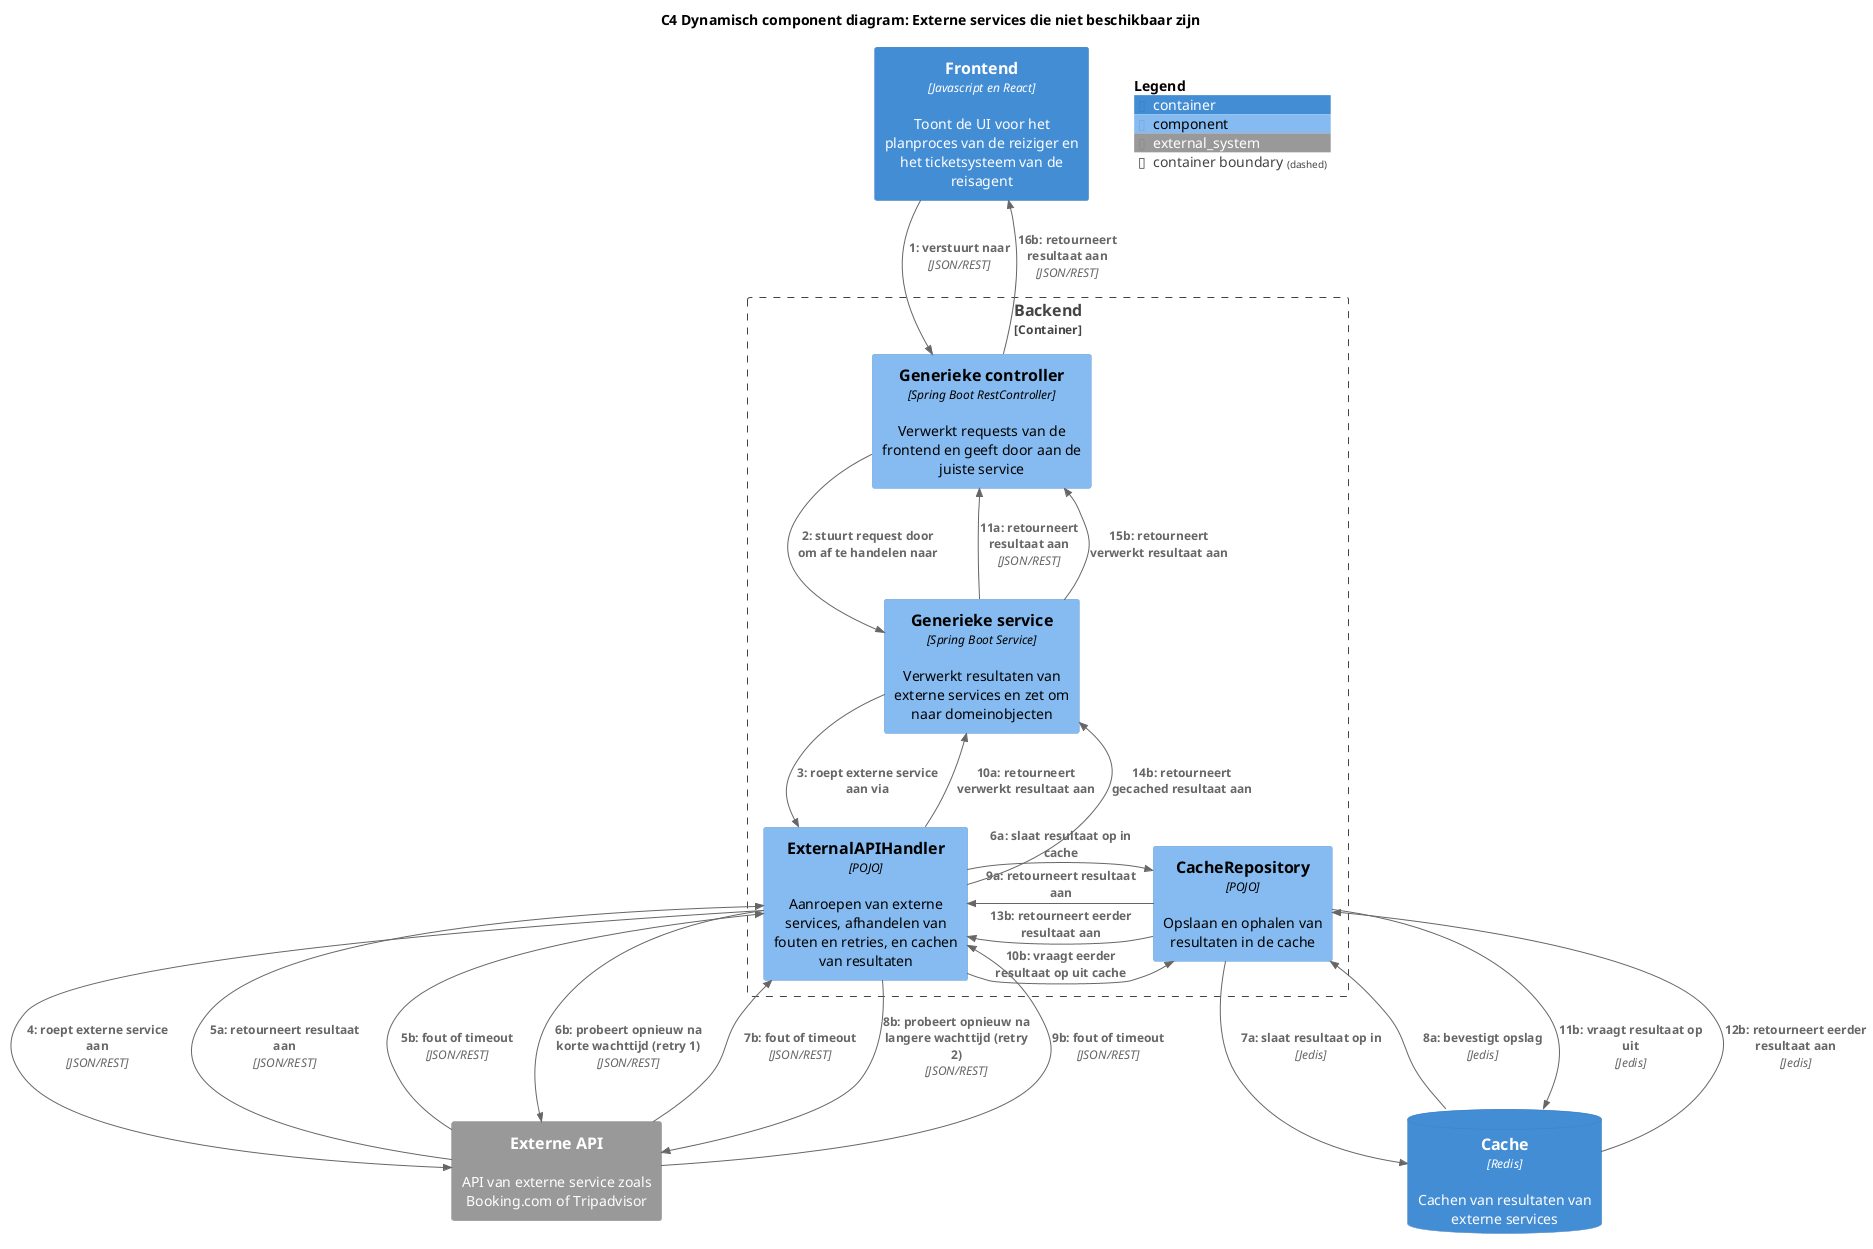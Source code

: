 @startuml
!include <C4/C4_Component.puml>
title C4 Dynamisch component diagram: Externe services die niet beschikbaar zijn

LAYOUT_TOP_DOWN()
SHOW_PERSON_OUTLINE()

Container(frontend, "Frontend", "Javascript en React", "Toont de UI voor het planproces van de reiziger en het ticketsysteem van de reisagent")

Container_Boundary(backend, "Backend") {
    Component(controller, "Generieke controller", "Spring Boot RestController", "Verwerkt requests van de frontend en geeft door aan de juiste service")
    Component(service, "Generieke service", "Spring Boot Service", "Verwerkt resultaten van externe services en zet om naar domeinobjecten")
    Component(apiHandler, "ExternalAPIHandler", "POJO", "Aanroepen van externe services, afhandelen van fouten en retries, en cachen van resultaten")
    Component(cacheRepo, "CacheRepository", "POJO", "Opslaan en ophalen van resultaten in de cache")
}

System_Ext(api, "Externe API", "API van externe service zoals Booking.com of Tripadvisor")

ContainerDb(cache, "Cache", "Redis", "Cachen van resultaten van externe services")

Rel_D(frontend, controller, "1: verstuurt naar", "JSON/REST")
Rel_D(controller, service, "2: stuurt request door om af te handelen naar")
Rel_D(service, apiHandler, "3: roept externe service aan via")

' Eerste poging - externe API aanroepen
Rel_D(apiHandler, api, "4: roept externe service aan", "JSON/REST")

' Succespad - externe API werkt
Rel_U(api, apiHandler, "5a: retourneert resultaat aan", "JSON/REST")
Rel_R(apiHandler, cacheRepo, "6a: slaat resultaat op in cache")
Rel_D(cacheRepo, cache, "7a: slaat resultaat op in", "Jedis")
Rel_U(cache, cacheRepo, "8a: bevestigt opslag", "Jedis")
Rel_L(cacheRepo, apiHandler, "9a: retourneert resultaat aan")
Rel_U(apiHandler, service, "10a: retourneert verwerkt resultaat aan")
Rel_U(service, controller, "11a: retourneert resultaat aan", "JSON/REST")

' Foutpad - externe API faalt bij eerste poging
Rel_U(api, apiHandler, "5b: fout of timeout", "JSON/REST")

' Retry mechanisme
Rel_D(apiHandler, api, "6b: probeert opnieuw na korte wachttijd (retry 1)", "JSON/REST")
Rel_U(api, apiHandler, "7b: fout of timeout", "JSON/REST")
Rel_D(apiHandler, api, "8b: probeert opnieuw na langere wachttijd (retry 2)", "JSON/REST")
Rel_U(api, apiHandler, "9b: fout of timeout", "JSON/REST")

' Fallback naar cache
Rel_R(apiHandler, cacheRepo, "10b: vraagt eerder resultaat op uit cache")
Rel_D(cacheRepo, cache, "11b: vraagt resultaat op uit", "Jedis")
Rel_U(cache, cacheRepo, "12b: retourneert eerder resultaat aan", "Jedis")
Rel_L(cacheRepo, apiHandler, "13b: retourneert eerder resultaat aan")
Rel_U(apiHandler, service, "14b: retourneert gecached resultaat aan")
Rel_U(service, controller, "15b: retourneert verwerkt resultaat aan")
Rel_U(controller, frontend, "16b: retourneert resultaat aan", "JSON/REST")

SHOW_FLOATING_LEGEND()
@enduml
